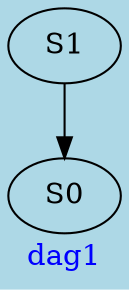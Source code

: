 digraph G{
graph [ label = "dag1" , fontcolor = "blue" , bgcolor = "lightblue" ];
S0;
S1;
S1->S0;
}
